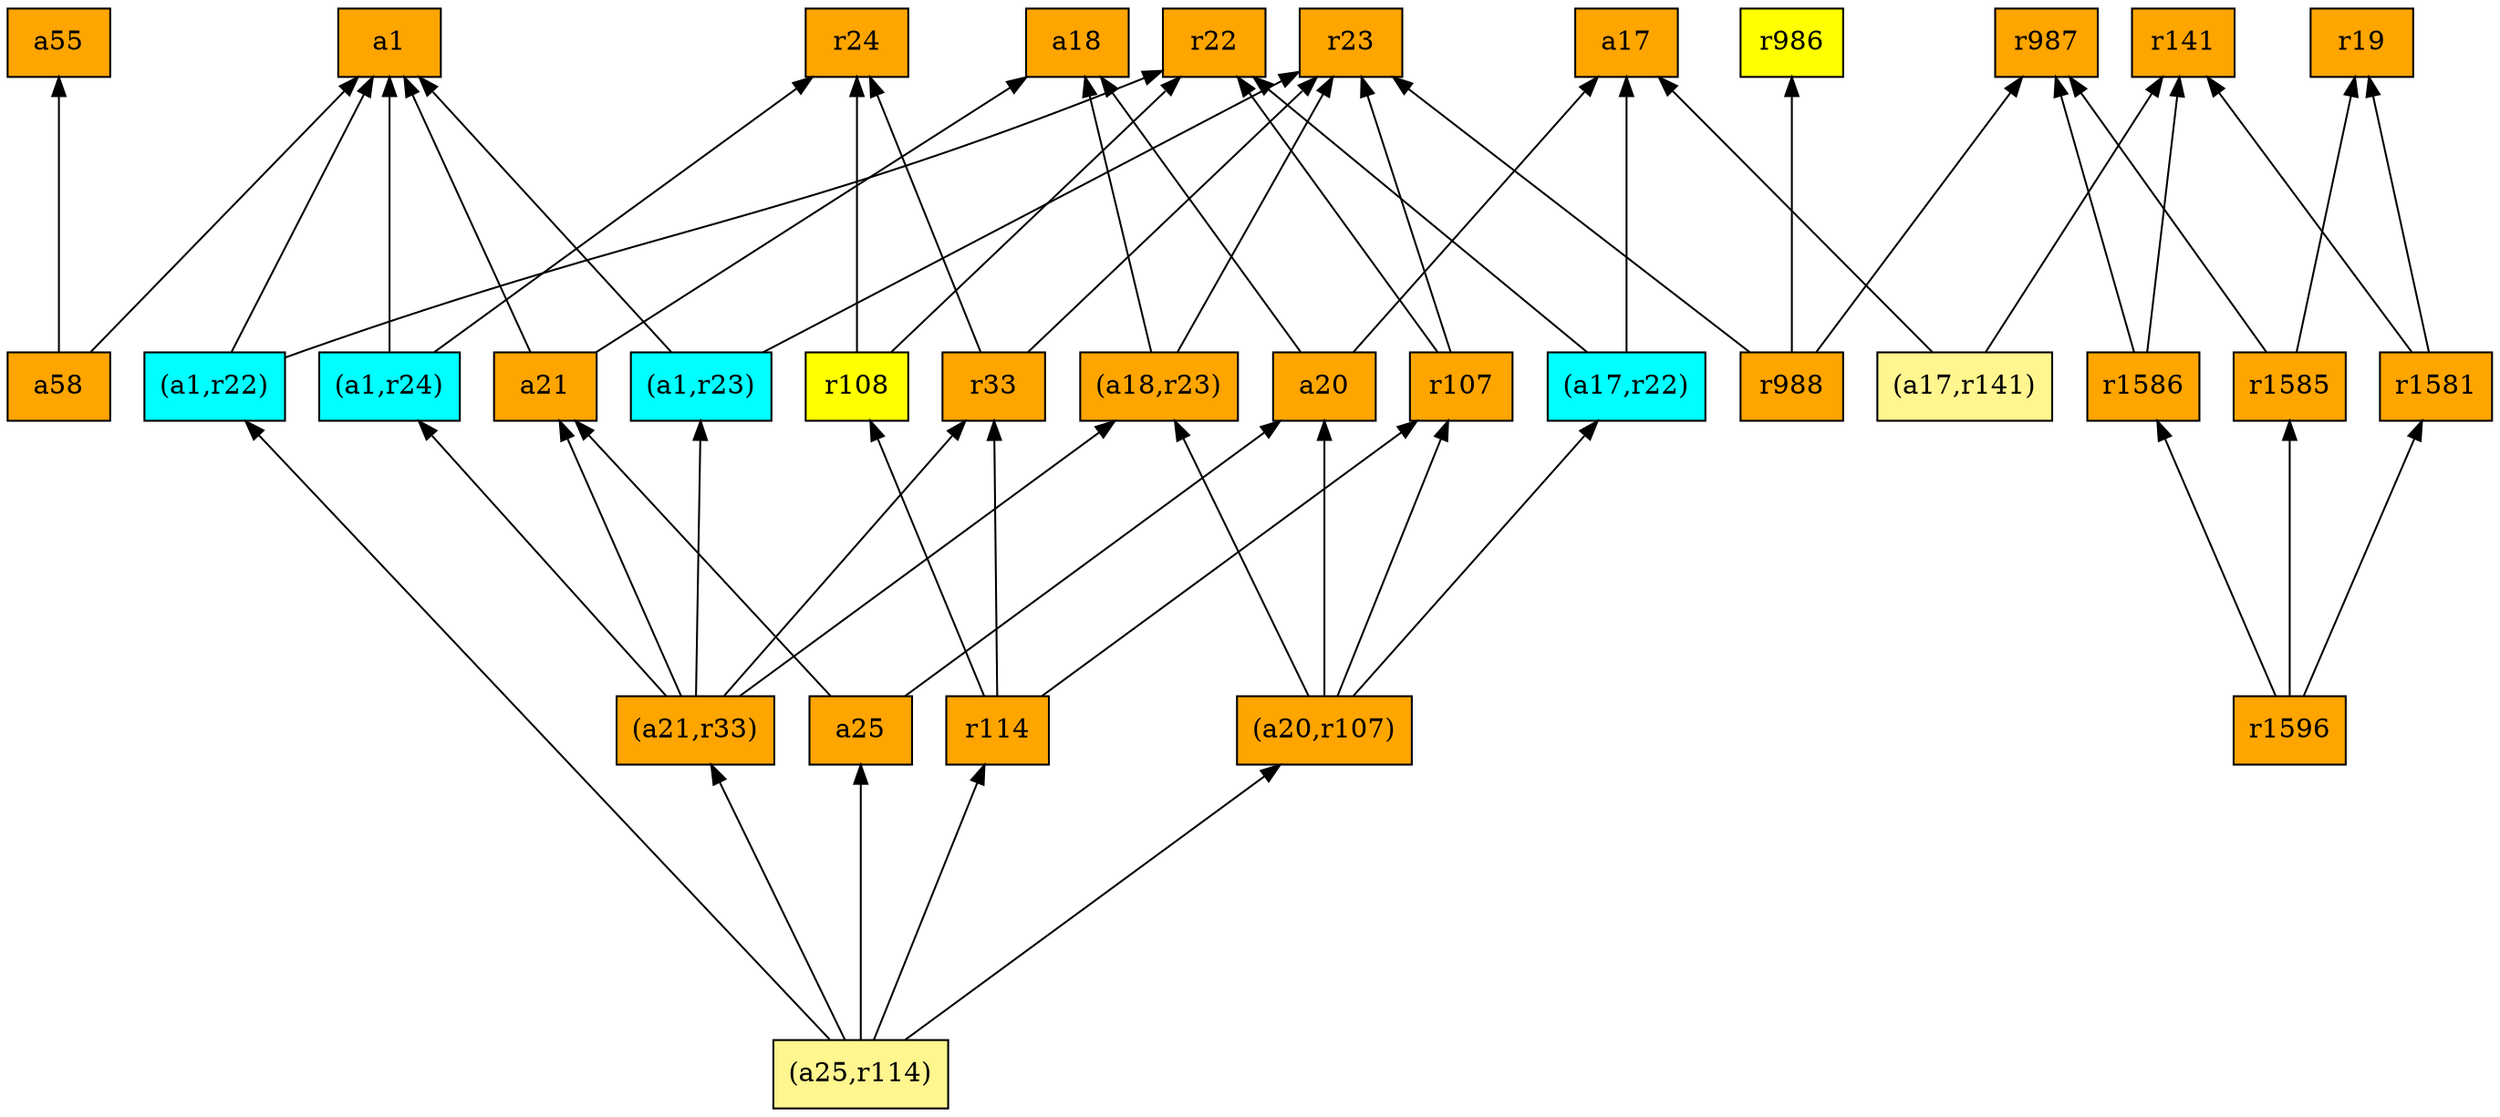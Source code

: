 digraph G {
rankdir=BT;ranksep="2.0";
"(a25,r114)" [shape=record,fillcolor=khaki1,style=filled,label="{(a25,r114)}"];
"r141" [shape=record,fillcolor=orange,style=filled,label="{r141}"];
"r107" [shape=record,fillcolor=orange,style=filled,label="{r107}"];
"r114" [shape=record,fillcolor=orange,style=filled,label="{r114}"];
"(a1,r22)" [shape=record,fillcolor=cyan,style=filled,label="{(a1,r22)}"];
"a21" [shape=record,fillcolor=orange,style=filled,label="{a21}"];
"a20" [shape=record,fillcolor=orange,style=filled,label="{a20}"];
"r24" [shape=record,fillcolor=orange,style=filled,label="{r24}"];
"r1596" [shape=record,fillcolor=orange,style=filled,label="{r1596}"];
"a55" [shape=record,fillcolor=orange,style=filled,label="{a55}"];
"r33" [shape=record,fillcolor=orange,style=filled,label="{r33}"];
"(a18,r23)" [shape=record,fillcolor=orange,style=filled,label="{(a18,r23)}"];
"r108" [shape=record,fillcolor=yellow,style=filled,label="{r108}"];
"r1581" [shape=record,fillcolor=orange,style=filled,label="{r1581}"];
"r1585" [shape=record,fillcolor=orange,style=filled,label="{r1585}"];
"a58" [shape=record,fillcolor=orange,style=filled,label="{a58}"];
"r22" [shape=record,fillcolor=orange,style=filled,label="{r22}"];
"r988" [shape=record,fillcolor=orange,style=filled,label="{r988}"];
"(a21,r33)" [shape=record,fillcolor=orange,style=filled,label="{(a21,r33)}"];
"a17" [shape=record,fillcolor=orange,style=filled,label="{a17}"];
"r1586" [shape=record,fillcolor=orange,style=filled,label="{r1586}"];
"(a17,r141)" [shape=record,fillcolor=khaki1,style=filled,label="{(a17,r141)}"];
"r987" [shape=record,fillcolor=orange,style=filled,label="{r987}"];
"a25" [shape=record,fillcolor=orange,style=filled,label="{a25}"];
"a18" [shape=record,fillcolor=orange,style=filled,label="{a18}"];
"(a17,r22)" [shape=record,fillcolor=cyan,style=filled,label="{(a17,r22)}"];
"a1" [shape=record,fillcolor=orange,style=filled,label="{a1}"];
"(a1,r23)" [shape=record,fillcolor=cyan,style=filled,label="{(a1,r23)}"];
"(a1,r24)" [shape=record,fillcolor=cyan,style=filled,label="{(a1,r24)}"];
"r986" [shape=record,fillcolor=yellow,style=filled,label="{r986}"];
"r19" [shape=record,fillcolor=orange,style=filled,label="{r19}"];
"r23" [shape=record,fillcolor=orange,style=filled,label="{r23}"];
"(a20,r107)" [shape=record,fillcolor=orange,style=filled,label="{(a20,r107)}"];
"(a25,r114)" -> "(a21,r33)"
"(a25,r114)" -> "r114"
"(a25,r114)" -> "a25"
"(a25,r114)" -> "(a1,r22)"
"(a25,r114)" -> "(a20,r107)"
"r107" -> "r23"
"r107" -> "r22"
"r114" -> "r107"
"r114" -> "r33"
"r114" -> "r108"
"(a1,r22)" -> "a1"
"(a1,r22)" -> "r22"
"a21" -> "a1"
"a21" -> "a18"
"a20" -> "a18"
"a20" -> "a17"
"r1596" -> "r1586"
"r1596" -> "r1581"
"r1596" -> "r1585"
"r33" -> "r24"
"r33" -> "r23"
"(a18,r23)" -> "a18"
"(a18,r23)" -> "r23"
"r108" -> "r24"
"r108" -> "r22"
"r1581" -> "r141"
"r1581" -> "r19"
"r1585" -> "r987"
"r1585" -> "r19"
"a58" -> "a1"
"a58" -> "a55"
"r988" -> "r987"
"r988" -> "r23"
"r988" -> "r986"
"(a21,r33)" -> "(a1,r23)"
"(a21,r33)" -> "(a1,r24)"
"(a21,r33)" -> "(a18,r23)"
"(a21,r33)" -> "r33"
"(a21,r33)" -> "a21"
"r1586" -> "r987"
"r1586" -> "r141"
"(a17,r141)" -> "r141"
"(a17,r141)" -> "a17"
"a25" -> "a20"
"a25" -> "a21"
"(a17,r22)" -> "a17"
"(a17,r22)" -> "r22"
"(a1,r23)" -> "a1"
"(a1,r23)" -> "r23"
"(a1,r24)" -> "a1"
"(a1,r24)" -> "r24"
"(a20,r107)" -> "a20"
"(a20,r107)" -> "r107"
"(a20,r107)" -> "(a18,r23)"
"(a20,r107)" -> "(a17,r22)"
}